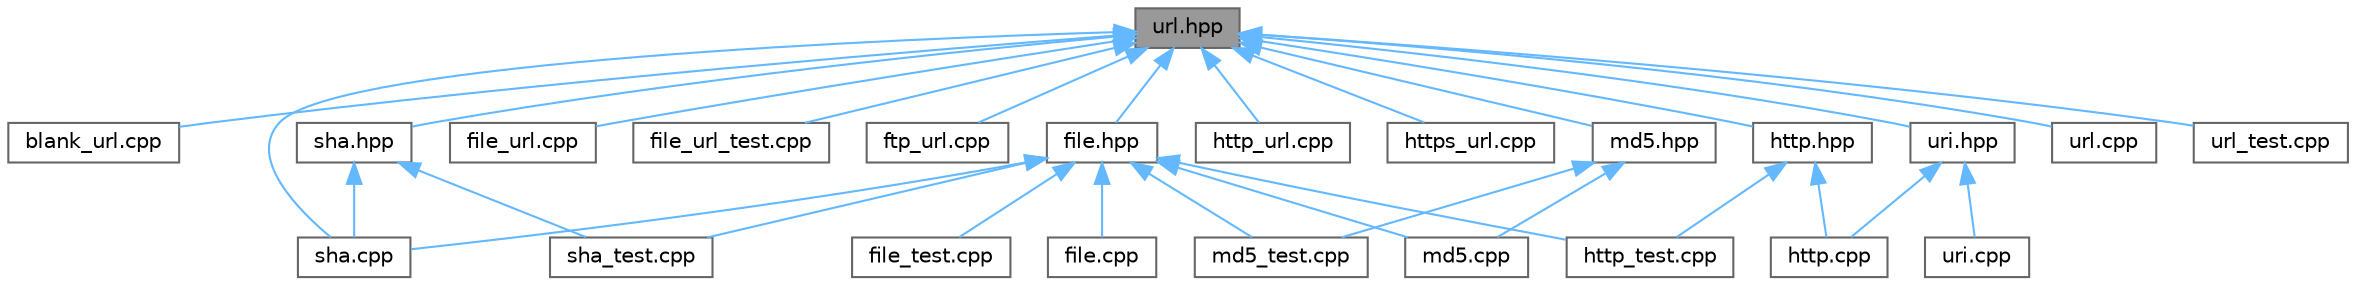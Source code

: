 digraph "url.hpp"
{
 // LATEX_PDF_SIZE
  bgcolor="transparent";
  edge [fontname=Helvetica,fontsize=10,labelfontname=Helvetica,labelfontsize=10];
  node [fontname=Helvetica,fontsize=10,shape=box,height=0.2,width=0.4];
  Node1 [label="url.hpp",height=0.2,width=0.4,color="gray40", fillcolor="grey60", style="filled", fontcolor="black",tooltip=" "];
  Node1 -> Node2 [dir="back",color="steelblue1",style="solid"];
  Node2 [label="blank_url.cpp",height=0.2,width=0.4,color="grey40", fillcolor="white", style="filled",URL="$blank__url_8cpp.html",tooltip=" "];
  Node1 -> Node3 [dir="back",color="steelblue1",style="solid"];
  Node3 [label="file.hpp",height=0.2,width=0.4,color="grey40", fillcolor="white", style="filled",URL="$file_8hpp.html",tooltip=" "];
  Node3 -> Node4 [dir="back",color="steelblue1",style="solid"];
  Node4 [label="file.cpp",height=0.2,width=0.4,color="grey40", fillcolor="white", style="filled",URL="$file_8cpp.html",tooltip=" "];
  Node3 -> Node5 [dir="back",color="steelblue1",style="solid"];
  Node5 [label="file_test.cpp",height=0.2,width=0.4,color="grey40", fillcolor="white", style="filled",URL="$file__test_8cpp.html",tooltip=" "];
  Node3 -> Node6 [dir="back",color="steelblue1",style="solid"];
  Node6 [label="http_test.cpp",height=0.2,width=0.4,color="grey40", fillcolor="white", style="filled",URL="$http__test_8cpp.html",tooltip=" "];
  Node3 -> Node7 [dir="back",color="steelblue1",style="solid"];
  Node7 [label="md5.cpp",height=0.2,width=0.4,color="grey40", fillcolor="white", style="filled",URL="$md5_8cpp.html",tooltip=" "];
  Node3 -> Node8 [dir="back",color="steelblue1",style="solid"];
  Node8 [label="md5_test.cpp",height=0.2,width=0.4,color="grey40", fillcolor="white", style="filled",URL="$md5__test_8cpp.html",tooltip=" "];
  Node3 -> Node9 [dir="back",color="steelblue1",style="solid"];
  Node9 [label="sha.cpp",height=0.2,width=0.4,color="grey40", fillcolor="white", style="filled",URL="$sha_8cpp.html",tooltip=" "];
  Node3 -> Node10 [dir="back",color="steelblue1",style="solid"];
  Node10 [label="sha_test.cpp",height=0.2,width=0.4,color="grey40", fillcolor="white", style="filled",URL="$sha__test_8cpp.html",tooltip=" "];
  Node1 -> Node11 [dir="back",color="steelblue1",style="solid"];
  Node11 [label="file_url.cpp",height=0.2,width=0.4,color="grey40", fillcolor="white", style="filled",URL="$file__url_8cpp.html",tooltip=" "];
  Node1 -> Node12 [dir="back",color="steelblue1",style="solid"];
  Node12 [label="file_url_test.cpp",height=0.2,width=0.4,color="grey40", fillcolor="white", style="filled",URL="$file__url__test_8cpp.html",tooltip=" "];
  Node1 -> Node13 [dir="back",color="steelblue1",style="solid"];
  Node13 [label="ftp_url.cpp",height=0.2,width=0.4,color="grey40", fillcolor="white", style="filled",URL="$ftp__url_8cpp.html",tooltip=" "];
  Node1 -> Node14 [dir="back",color="steelblue1",style="solid"];
  Node14 [label="http.hpp",height=0.2,width=0.4,color="grey40", fillcolor="white", style="filled",URL="$http_8hpp.html",tooltip=" "];
  Node14 -> Node15 [dir="back",color="steelblue1",style="solid"];
  Node15 [label="http.cpp",height=0.2,width=0.4,color="grey40", fillcolor="white", style="filled",URL="$http_8cpp.html",tooltip=" "];
  Node14 -> Node6 [dir="back",color="steelblue1",style="solid"];
  Node1 -> Node16 [dir="back",color="steelblue1",style="solid"];
  Node16 [label="http_url.cpp",height=0.2,width=0.4,color="grey40", fillcolor="white", style="filled",URL="$http__url_8cpp.html",tooltip=" "];
  Node1 -> Node17 [dir="back",color="steelblue1",style="solid"];
  Node17 [label="https_url.cpp",height=0.2,width=0.4,color="grey40", fillcolor="white", style="filled",URL="$https__url_8cpp.html",tooltip=" "];
  Node1 -> Node18 [dir="back",color="steelblue1",style="solid"];
  Node18 [label="md5.hpp",height=0.2,width=0.4,color="grey40", fillcolor="white", style="filled",URL="$md5_8hpp.html",tooltip=" "];
  Node18 -> Node7 [dir="back",color="steelblue1",style="solid"];
  Node18 -> Node8 [dir="back",color="steelblue1",style="solid"];
  Node1 -> Node9 [dir="back",color="steelblue1",style="solid"];
  Node1 -> Node19 [dir="back",color="steelblue1",style="solid"];
  Node19 [label="sha.hpp",height=0.2,width=0.4,color="grey40", fillcolor="white", style="filled",URL="$sha_8hpp.html",tooltip=" "];
  Node19 -> Node9 [dir="back",color="steelblue1",style="solid"];
  Node19 -> Node10 [dir="back",color="steelblue1",style="solid"];
  Node1 -> Node20 [dir="back",color="steelblue1",style="solid"];
  Node20 [label="uri.hpp",height=0.2,width=0.4,color="grey40", fillcolor="white", style="filled",URL="$uri_8hpp.html",tooltip=" "];
  Node20 -> Node15 [dir="back",color="steelblue1",style="solid"];
  Node20 -> Node21 [dir="back",color="steelblue1",style="solid"];
  Node21 [label="uri.cpp",height=0.2,width=0.4,color="grey40", fillcolor="white", style="filled",URL="$uri_8cpp.html",tooltip=" "];
  Node1 -> Node22 [dir="back",color="steelblue1",style="solid"];
  Node22 [label="url.cpp",height=0.2,width=0.4,color="grey40", fillcolor="white", style="filled",URL="$url_8cpp.html",tooltip=" "];
  Node1 -> Node23 [dir="back",color="steelblue1",style="solid"];
  Node23 [label="url_test.cpp",height=0.2,width=0.4,color="grey40", fillcolor="white", style="filled",URL="$url__test_8cpp.html",tooltip=" "];
}
